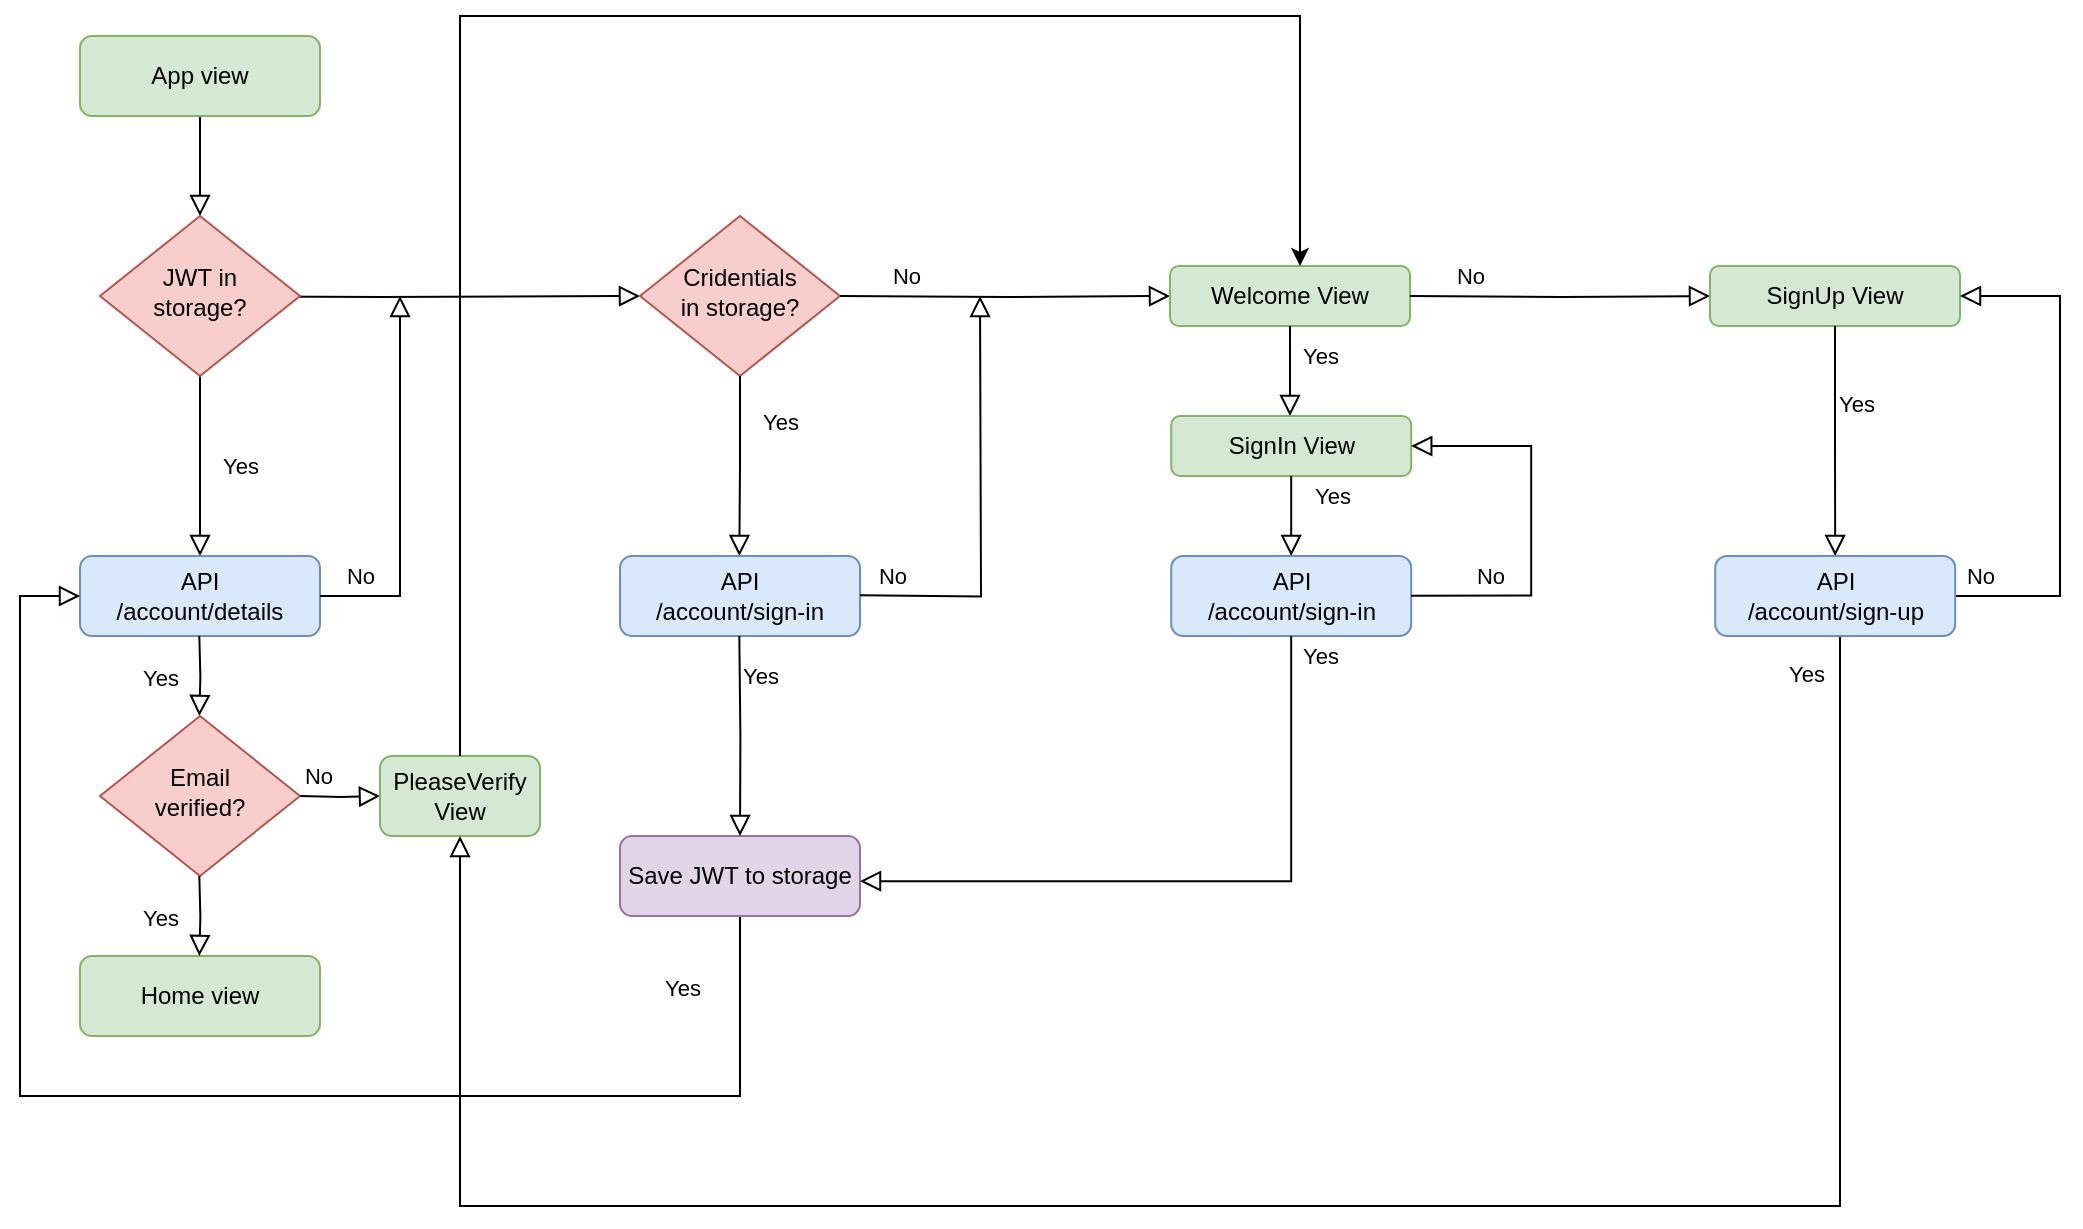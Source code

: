 <mxfile version="18.1.1" type="device"><diagram id="C5RBs43oDa-KdzZeNtuy" name="Page-1"><mxGraphModel dx="549" dy="1491" grid="1" gridSize="10" guides="1" tooltips="1" connect="1" arrows="1" fold="1" page="1" pageScale="1" pageWidth="827" pageHeight="1169" math="0" shadow="0"><root><mxCell id="WIyWlLk6GJQsqaUBKTNV-0"/><mxCell id="WIyWlLk6GJQsqaUBKTNV-1" parent="WIyWlLk6GJQsqaUBKTNV-0"/><mxCell id="R0Ov8ptJ-hm71kc-tEfY-34" value="" style="rounded=0;html=1;jettySize=auto;orthogonalLoop=1;fontSize=11;endArrow=block;endFill=0;endSize=8;strokeWidth=1;shadow=0;labelBackgroundColor=none;edgeStyle=orthogonalEdgeStyle;" parent="WIyWlLk6GJQsqaUBKTNV-1" source="R0Ov8ptJ-hm71kc-tEfY-35" target="R0Ov8ptJ-hm71kc-tEfY-38" edge="1"><mxGeometry relative="1" as="geometry"/></mxCell><mxCell id="R0Ov8ptJ-hm71kc-tEfY-35" value="App view" style="rounded=1;whiteSpace=wrap;html=1;fontSize=12;glass=0;strokeWidth=1;shadow=0;fillColor=#d5e8d4;strokeColor=#82b366;" parent="WIyWlLk6GJQsqaUBKTNV-1" vertex="1"><mxGeometry x="40" y="-10" width="120" height="40" as="geometry"/></mxCell><mxCell id="R0Ov8ptJ-hm71kc-tEfY-36" value="Yes" style="rounded=0;html=1;jettySize=auto;orthogonalLoop=1;fontSize=11;endArrow=block;endFill=0;endSize=8;strokeWidth=1;shadow=0;labelBackgroundColor=none;edgeStyle=orthogonalEdgeStyle;entryX=0.5;entryY=0;entryDx=0;entryDy=0;" parent="WIyWlLk6GJQsqaUBKTNV-1" source="R0Ov8ptJ-hm71kc-tEfY-38" target="R0Ov8ptJ-hm71kc-tEfY-39" edge="1"><mxGeometry y="20" relative="1" as="geometry"><mxPoint as="offset"/><mxPoint x="100" y="220" as="targetPoint"/></mxGeometry></mxCell><mxCell id="R0Ov8ptJ-hm71kc-tEfY-37" value="No" style="edgeStyle=orthogonalEdgeStyle;rounded=0;html=1;jettySize=auto;orthogonalLoop=1;fontSize=11;endArrow=block;endFill=0;endSize=8;strokeWidth=1;shadow=0;labelBackgroundColor=none;entryX=0;entryY=0.5;entryDx=0;entryDy=0;" parent="WIyWlLk6GJQsqaUBKTNV-1" target="R0Ov8ptJ-hm71kc-tEfY-40" edge="1"><mxGeometry x="-0.7" y="10" relative="1" as="geometry"><mxPoint as="offset"/><mxPoint x="320" y="90.0" as="targetPoint"/><mxPoint x="60.0" y="120" as="sourcePoint"/></mxGeometry></mxCell><mxCell id="R0Ov8ptJ-hm71kc-tEfY-38" value="JWT in&lt;br&gt;storage?" style="rhombus;whiteSpace=wrap;html=1;shadow=0;fontFamily=Helvetica;fontSize=12;align=center;strokeWidth=1;spacing=6;spacingTop=-4;fillColor=#f8cecc;strokeColor=#b85450;" parent="WIyWlLk6GJQsqaUBKTNV-1" vertex="1"><mxGeometry x="50" y="80" width="100" height="80" as="geometry"/></mxCell><mxCell id="R0Ov8ptJ-hm71kc-tEfY-39" value="API&lt;br&gt;/account/details" style="rounded=1;whiteSpace=wrap;html=1;fontSize=12;glass=0;strokeWidth=1;shadow=0;fillColor=#dae8fc;strokeColor=#6c8ebf;" parent="WIyWlLk6GJQsqaUBKTNV-1" vertex="1"><mxGeometry x="40" y="250" width="120" height="40" as="geometry"/></mxCell><mxCell id="R0Ov8ptJ-hm71kc-tEfY-40" value="Cridentials&lt;br&gt;in storage?" style="rhombus;whiteSpace=wrap;html=1;shadow=0;fontFamily=Helvetica;fontSize=12;align=center;strokeWidth=1;spacing=6;spacingTop=-4;fillColor=#f8cecc;strokeColor=#b85450;" parent="WIyWlLk6GJQsqaUBKTNV-1" vertex="1"><mxGeometry x="320" y="80" width="100" height="80" as="geometry"/></mxCell><mxCell id="R0Ov8ptJ-hm71kc-tEfY-41" value="No" style="edgeStyle=orthogonalEdgeStyle;rounded=0;html=1;jettySize=auto;orthogonalLoop=1;fontSize=11;endArrow=block;endFill=0;endSize=8;strokeWidth=1;shadow=0;labelBackgroundColor=none;entryX=0;entryY=0.5;entryDx=0;entryDy=0;" parent="WIyWlLk6GJQsqaUBKTNV-1" target="R0Ov8ptJ-hm71kc-tEfY-51" edge="1"><mxGeometry x="-0.6" y="10" relative="1" as="geometry"><mxPoint as="offset"/><mxPoint x="420" y="120" as="sourcePoint"/><mxPoint x="495" y="120.0" as="targetPoint"/></mxGeometry></mxCell><mxCell id="R0Ov8ptJ-hm71kc-tEfY-42" value="Yes" style="rounded=0;html=1;jettySize=auto;orthogonalLoop=1;fontSize=11;endArrow=block;endFill=0;endSize=8;strokeWidth=1;shadow=0;labelBackgroundColor=none;edgeStyle=orthogonalEdgeStyle;exitX=0.5;exitY=1;exitDx=0;exitDy=0;" parent="WIyWlLk6GJQsqaUBKTNV-1" source="R0Ov8ptJ-hm71kc-tEfY-40" edge="1"><mxGeometry x="-0.5" y="20" relative="1" as="geometry"><mxPoint as="offset"/><mxPoint x="369.66" y="210" as="sourcePoint"/><mxPoint x="369.66" y="250" as="targetPoint"/></mxGeometry></mxCell><mxCell id="R0Ov8ptJ-hm71kc-tEfY-43" value="Yes" style="rounded=0;html=1;jettySize=auto;orthogonalLoop=1;fontSize=11;endArrow=block;endFill=0;endSize=8;strokeWidth=1;shadow=0;labelBackgroundColor=none;edgeStyle=orthogonalEdgeStyle;" parent="WIyWlLk6GJQsqaUBKTNV-1" edge="1"><mxGeometry y="20" relative="1" as="geometry"><mxPoint as="offset"/><mxPoint x="99.66" y="290" as="sourcePoint"/><mxPoint x="99.66" y="330" as="targetPoint"/></mxGeometry></mxCell><mxCell id="R0Ov8ptJ-hm71kc-tEfY-44" value="No" style="edgeStyle=orthogonalEdgeStyle;rounded=0;html=1;jettySize=auto;orthogonalLoop=1;fontSize=11;endArrow=block;endFill=0;endSize=8;strokeWidth=1;shadow=0;labelBackgroundColor=none;exitX=1;exitY=0.5;exitDx=0;exitDy=0;" parent="WIyWlLk6GJQsqaUBKTNV-1" source="R0Ov8ptJ-hm71kc-tEfY-39" edge="1"><mxGeometry x="-0.79" y="10" relative="1" as="geometry"><mxPoint as="offset"/><mxPoint x="160" y="280" as="sourcePoint"/><mxPoint x="200" y="120" as="targetPoint"/><Array as="points"><mxPoint x="200" y="270"/><mxPoint x="200" y="180"/></Array></mxGeometry></mxCell><mxCell id="R0Ov8ptJ-hm71kc-tEfY-45" value="Home view" style="rounded=1;whiteSpace=wrap;html=1;fontSize=12;glass=0;strokeWidth=1;shadow=0;fillColor=#d5e8d4;strokeColor=#82b366;" parent="WIyWlLk6GJQsqaUBKTNV-1" vertex="1"><mxGeometry x="40" y="450" width="120" height="40" as="geometry"/></mxCell><mxCell id="R0Ov8ptJ-hm71kc-tEfY-46" value="API&lt;br&gt;/account/sign-in" style="rounded=1;whiteSpace=wrap;html=1;fontSize=12;glass=0;strokeWidth=1;shadow=0;fillColor=#dae8fc;strokeColor=#6c8ebf;" parent="WIyWlLk6GJQsqaUBKTNV-1" vertex="1"><mxGeometry x="310" y="250" width="120" height="40" as="geometry"/></mxCell><mxCell id="R0Ov8ptJ-hm71kc-tEfY-47" value="No" style="edgeStyle=orthogonalEdgeStyle;rounded=0;html=1;jettySize=auto;orthogonalLoop=1;fontSize=11;endArrow=block;endFill=0;endSize=8;strokeWidth=1;shadow=0;labelBackgroundColor=none;" parent="WIyWlLk6GJQsqaUBKTNV-1" edge="1"><mxGeometry x="-0.846" y="10" relative="1" as="geometry"><mxPoint as="offset"/><mxPoint x="430" y="269.66" as="sourcePoint"/><mxPoint x="490" y="120" as="targetPoint"/></mxGeometry></mxCell><mxCell id="R0Ov8ptJ-hm71kc-tEfY-48" value="Yes" style="rounded=0;html=1;jettySize=auto;orthogonalLoop=1;fontSize=11;endArrow=block;endFill=0;endSize=8;strokeWidth=1;shadow=0;labelBackgroundColor=none;edgeStyle=orthogonalEdgeStyle;exitX=0.5;exitY=1;exitDx=0;exitDy=0;entryX=0;entryY=0.5;entryDx=0;entryDy=0;" parent="WIyWlLk6GJQsqaUBKTNV-1" source="R0Ov8ptJ-hm71kc-tEfY-49" target="R0Ov8ptJ-hm71kc-tEfY-39" edge="1"><mxGeometry x="-0.903" y="-29" relative="1" as="geometry"><mxPoint as="offset"/><mxPoint x="369" y="340" as="sourcePoint"/><mxPoint x="-50" y="270" as="targetPoint"/><Array as="points"><mxPoint x="370" y="520"/><mxPoint x="10" y="520"/><mxPoint x="10" y="270"/></Array></mxGeometry></mxCell><mxCell id="R0Ov8ptJ-hm71kc-tEfY-49" value="Save JWT to storage" style="rounded=1;whiteSpace=wrap;html=1;fontSize=12;glass=0;strokeWidth=1;shadow=0;fillColor=#e1d5e7;strokeColor=#9673a6;" parent="WIyWlLk6GJQsqaUBKTNV-1" vertex="1"><mxGeometry x="310" y="390" width="120" height="40" as="geometry"/></mxCell><mxCell id="R0Ov8ptJ-hm71kc-tEfY-50" value="Yes" style="rounded=0;html=1;jettySize=auto;orthogonalLoop=1;fontSize=11;endArrow=block;endFill=0;endSize=8;strokeWidth=1;shadow=0;labelBackgroundColor=none;edgeStyle=orthogonalEdgeStyle;entryX=0.5;entryY=0;entryDx=0;entryDy=0;" parent="WIyWlLk6GJQsqaUBKTNV-1" target="R0Ov8ptJ-hm71kc-tEfY-49" edge="1"><mxGeometry x="-0.601" y="10" relative="1" as="geometry"><mxPoint as="offset"/><mxPoint x="369.66" y="290" as="sourcePoint"/><mxPoint x="369.66" y="330" as="targetPoint"/></mxGeometry></mxCell><mxCell id="R0Ov8ptJ-hm71kc-tEfY-51" value="Welcome View" style="rounded=1;whiteSpace=wrap;html=1;fontSize=12;glass=0;strokeWidth=1;shadow=0;fillColor=#d5e8d4;strokeColor=#82b366;" parent="WIyWlLk6GJQsqaUBKTNV-1" vertex="1"><mxGeometry x="585" y="105" width="120" height="30" as="geometry"/></mxCell><mxCell id="R0Ov8ptJ-hm71kc-tEfY-52" value="Email &lt;br&gt;verified?" style="rhombus;whiteSpace=wrap;html=1;shadow=0;fontFamily=Helvetica;fontSize=12;align=center;strokeWidth=1;spacing=6;spacingTop=-4;fillColor=#f8cecc;strokeColor=#b85450;" parent="WIyWlLk6GJQsqaUBKTNV-1" vertex="1"><mxGeometry x="50" y="330" width="100" height="80" as="geometry"/></mxCell><mxCell id="R0Ov8ptJ-hm71kc-tEfY-53" value="Yes" style="rounded=0;html=1;jettySize=auto;orthogonalLoop=1;fontSize=11;endArrow=block;endFill=0;endSize=8;strokeWidth=1;shadow=0;labelBackgroundColor=none;edgeStyle=orthogonalEdgeStyle;" parent="WIyWlLk6GJQsqaUBKTNV-1" edge="1"><mxGeometry y="20" relative="1" as="geometry"><mxPoint as="offset"/><mxPoint x="99.66" y="410" as="sourcePoint"/><mxPoint x="99.66" y="450" as="targetPoint"/></mxGeometry></mxCell><mxCell id="R0Ov8ptJ-hm71kc-tEfY-54" value="No" style="edgeStyle=orthogonalEdgeStyle;rounded=0;html=1;jettySize=auto;orthogonalLoop=1;fontSize=11;endArrow=block;endFill=0;endSize=8;strokeWidth=1;shadow=0;labelBackgroundColor=none;" parent="WIyWlLk6GJQsqaUBKTNV-1" edge="1"><mxGeometry x="-0.6" y="10" relative="1" as="geometry"><mxPoint as="offset"/><mxPoint x="150" y="370" as="sourcePoint"/><mxPoint x="190" y="370" as="targetPoint"/></mxGeometry></mxCell><mxCell id="R0Ov8ptJ-hm71kc-tEfY-55" value="PleaseVerify&lt;br&gt;View" style="rounded=1;whiteSpace=wrap;html=1;fontSize=12;glass=0;strokeWidth=1;shadow=0;fillColor=#d5e8d4;strokeColor=#82b366;" parent="WIyWlLk6GJQsqaUBKTNV-1" vertex="1"><mxGeometry x="190" y="350" width="80" height="40" as="geometry"/></mxCell><mxCell id="R0Ov8ptJ-hm71kc-tEfY-56" value="No" style="edgeStyle=orthogonalEdgeStyle;rounded=0;html=1;jettySize=auto;orthogonalLoop=1;fontSize=11;endArrow=block;endFill=0;endSize=8;strokeWidth=1;shadow=0;labelBackgroundColor=none;entryX=0;entryY=0.5;entryDx=0;entryDy=0;" parent="WIyWlLk6GJQsqaUBKTNV-1" target="R0Ov8ptJ-hm71kc-tEfY-58" edge="1"><mxGeometry x="-0.6" y="10" relative="1" as="geometry"><mxPoint as="offset"/><mxPoint x="705" y="120" as="sourcePoint"/><mxPoint x="795" y="120" as="targetPoint"/><Array as="points"/></mxGeometry></mxCell><mxCell id="R0Ov8ptJ-hm71kc-tEfY-57" value="Yes" style="rounded=0;html=1;jettySize=auto;orthogonalLoop=1;fontSize=11;endArrow=block;endFill=0;endSize=8;strokeWidth=1;shadow=0;labelBackgroundColor=none;edgeStyle=orthogonalEdgeStyle;exitX=0.5;exitY=1;exitDx=0;exitDy=0;entryX=0.5;entryY=0;entryDx=0;entryDy=0;" parent="WIyWlLk6GJQsqaUBKTNV-1" source="R0Ov8ptJ-hm71kc-tEfY-51" target="R0Ov8ptJ-hm71kc-tEfY-59" edge="1"><mxGeometry x="-0.336" y="15" relative="1" as="geometry"><mxPoint as="offset"/><mxPoint x="654.76" y="140" as="sourcePoint"/><mxPoint x="660" y="180" as="targetPoint"/><Array as="points"><mxPoint x="645" y="180"/></Array></mxGeometry></mxCell><mxCell id="R0Ov8ptJ-hm71kc-tEfY-58" value="SignUp View" style="rounded=1;whiteSpace=wrap;html=1;fontSize=12;glass=0;strokeWidth=1;shadow=0;fillColor=#d5e8d4;strokeColor=#82b366;" parent="WIyWlLk6GJQsqaUBKTNV-1" vertex="1"><mxGeometry x="855" y="105" width="125" height="30" as="geometry"/></mxCell><mxCell id="R0Ov8ptJ-hm71kc-tEfY-59" value="SignIn View" style="rounded=1;whiteSpace=wrap;html=1;fontSize=12;glass=0;strokeWidth=1;shadow=0;fillColor=#d5e8d4;strokeColor=#82b366;" parent="WIyWlLk6GJQsqaUBKTNV-1" vertex="1"><mxGeometry x="585.6" y="180" width="120" height="30" as="geometry"/></mxCell><mxCell id="R0Ov8ptJ-hm71kc-tEfY-60" value="Yes" style="rounded=0;html=1;jettySize=auto;orthogonalLoop=1;fontSize=11;endArrow=block;endFill=0;endSize=8;strokeWidth=1;shadow=0;labelBackgroundColor=none;edgeStyle=orthogonalEdgeStyle;exitX=0.5;exitY=1;exitDx=0;exitDy=0;entryX=0.5;entryY=0;entryDx=0;entryDy=0;" parent="WIyWlLk6GJQsqaUBKTNV-1" source="R0Ov8ptJ-hm71kc-tEfY-59" edge="1" target="R0Ov8ptJ-hm71kc-tEfY-61"><mxGeometry x="-0.5" y="20" relative="1" as="geometry"><mxPoint as="offset"/><mxPoint x="660.26" y="230" as="sourcePoint"/><mxPoint x="660.26" y="270" as="targetPoint"/><Array as="points"/></mxGeometry></mxCell><mxCell id="R0Ov8ptJ-hm71kc-tEfY-61" value="API&lt;br&gt;/account/sign-in" style="rounded=1;whiteSpace=wrap;html=1;fontSize=12;glass=0;strokeWidth=1;shadow=0;fillColor=#dae8fc;strokeColor=#6c8ebf;" parent="WIyWlLk6GJQsqaUBKTNV-1" vertex="1"><mxGeometry x="585.6" y="250" width="120" height="40" as="geometry"/></mxCell><mxCell id="R0Ov8ptJ-hm71kc-tEfY-62" value="No" style="edgeStyle=orthogonalEdgeStyle;rounded=0;html=1;jettySize=auto;orthogonalLoop=1;fontSize=11;endArrow=block;endFill=0;endSize=8;strokeWidth=1;shadow=0;labelBackgroundColor=none;entryX=1;entryY=0.5;entryDx=0;entryDy=0;" parent="WIyWlLk6GJQsqaUBKTNV-1" target="R0Ov8ptJ-hm71kc-tEfY-59" edge="1"><mxGeometry x="-0.601" y="10" relative="1" as="geometry"><mxPoint as="offset"/><mxPoint x="705.6" y="269.82" as="sourcePoint"/><mxPoint x="825.6" y="200" as="targetPoint"/><Array as="points"><mxPoint x="765.6" y="270"/><mxPoint x="765.6" y="195"/></Array></mxGeometry></mxCell><mxCell id="R0Ov8ptJ-hm71kc-tEfY-63" value="Yes" style="rounded=0;html=1;jettySize=auto;orthogonalLoop=1;fontSize=11;endArrow=block;endFill=0;endSize=8;strokeWidth=1;shadow=0;labelBackgroundColor=none;edgeStyle=orthogonalEdgeStyle;entryX=0.995;entryY=0.565;entryDx=0;entryDy=0;entryPerimeter=0;exitX=0.5;exitY=1;exitDx=0;exitDy=0;" parent="WIyWlLk6GJQsqaUBKTNV-1" source="R0Ov8ptJ-hm71kc-tEfY-61" edge="1"><mxGeometry x="-0.941" y="14" relative="1" as="geometry"><mxPoint as="offset"/><mxPoint x="570.26" y="340" as="sourcePoint"/><mxPoint x="430" y="412.6" as="targetPoint"/><Array as="points"><mxPoint x="646" y="413"/></Array></mxGeometry></mxCell><mxCell id="R0Ov8ptJ-hm71kc-tEfY-65" value="Yes" style="rounded=0;html=1;jettySize=auto;orthogonalLoop=1;fontSize=11;endArrow=block;endFill=0;endSize=8;strokeWidth=1;shadow=0;labelBackgroundColor=none;edgeStyle=orthogonalEdgeStyle;exitX=0.5;exitY=1;exitDx=0;exitDy=0;entryX=0.5;entryY=0;entryDx=0;entryDy=0;" parent="WIyWlLk6GJQsqaUBKTNV-1" source="R0Ov8ptJ-hm71kc-tEfY-58" target="R0Ov8ptJ-hm71kc-tEfY-69" edge="1"><mxGeometry x="-0.333" y="10" relative="1" as="geometry"><mxPoint as="offset"/><mxPoint x="917.5" y="150.03" as="sourcePoint"/><mxPoint x="918" y="245.03" as="targetPoint"/><Array as="points"/></mxGeometry></mxCell><mxCell id="R0Ov8ptJ-hm71kc-tEfY-66" value="No" style="edgeStyle=orthogonalEdgeStyle;rounded=0;html=1;jettySize=auto;orthogonalLoop=1;fontSize=11;endArrow=block;endFill=0;endSize=8;strokeWidth=1;shadow=0;labelBackgroundColor=none;entryX=1;entryY=0.5;entryDx=0;entryDy=0;exitX=1;exitY=0.5;exitDx=0;exitDy=0;" parent="WIyWlLk6GJQsqaUBKTNV-1" source="R0Ov8ptJ-hm71kc-tEfY-69" target="R0Ov8ptJ-hm71kc-tEfY-58" edge="1"><mxGeometry x="-0.9" y="10" relative="1" as="geometry"><mxPoint as="offset"/><mxPoint x="980" y="265.03" as="sourcePoint"/><mxPoint x="980" y="135.03" as="targetPoint"/><Array as="points"><mxPoint x="1030" y="270"/><mxPoint x="1030" y="120"/></Array></mxGeometry></mxCell><mxCell id="R0Ov8ptJ-hm71kc-tEfY-67" value="Yes" style="rounded=0;html=1;jettySize=auto;orthogonalLoop=1;fontSize=11;endArrow=block;endFill=0;endSize=8;strokeWidth=1;shadow=0;labelBackgroundColor=none;edgeStyle=orthogonalEdgeStyle;entryX=0.5;entryY=1;entryDx=0;entryDy=0;exitX=0.5;exitY=1;exitDx=0;exitDy=0;" parent="WIyWlLk6GJQsqaUBKTNV-1" source="R0Ov8ptJ-hm71kc-tEfY-69" target="R0Ov8ptJ-hm71kc-tEfY-55" edge="1"><mxGeometry x="-0.963" y="-17" relative="1" as="geometry"><mxPoint as="offset"/><mxPoint x="926.66" y="285.03" as="sourcePoint"/><mxPoint x="290" y="405.03" as="targetPoint"/><Array as="points"><mxPoint x="920" y="290"/><mxPoint x="920" y="575"/><mxPoint x="230" y="575"/></Array></mxGeometry></mxCell><mxCell id="R0Ov8ptJ-hm71kc-tEfY-68" value="" style="endArrow=classic;html=1;rounded=0;entryX=0.5;entryY=0;entryDx=0;entryDy=0;exitX=0.5;exitY=0;exitDx=0;exitDy=0;" parent="WIyWlLk6GJQsqaUBKTNV-1" source="R0Ov8ptJ-hm71kc-tEfY-55" edge="1"><mxGeometry width="50" height="50" relative="1" as="geometry"><mxPoint x="250" y="300" as="sourcePoint"/><mxPoint x="650" y="105" as="targetPoint"/><Array as="points"><mxPoint x="230" y="350"/><mxPoint x="230" y="-20"/><mxPoint x="250" y="-20"/><mxPoint x="650" y="-20"/></Array></mxGeometry></mxCell><mxCell id="R0Ov8ptJ-hm71kc-tEfY-69" value="API&lt;br&gt;/account/sign-up" style="rounded=1;whiteSpace=wrap;html=1;fontSize=12;glass=0;strokeWidth=1;shadow=0;fillColor=#dae8fc;strokeColor=#6c8ebf;" parent="WIyWlLk6GJQsqaUBKTNV-1" vertex="1"><mxGeometry x="857.6" y="250" width="120" height="40" as="geometry"/></mxCell></root></mxGraphModel></diagram></mxfile>
